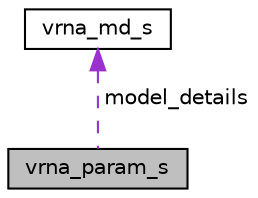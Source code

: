 digraph "vrna_param_s"
{
 // INTERACTIVE_SVG=YES
 // LATEX_PDF_SIZE
  bgcolor="transparent";
  edge [fontname="Helvetica",fontsize="10",labelfontname="Helvetica",labelfontsize="10"];
  node [fontname="Helvetica",fontsize="10",shape=record];
  Node1 [label="vrna_param_s",height=0.2,width=0.4,color="black", fillcolor="grey75", style="filled", fontcolor="black",tooltip="The datastructure that contains temperature scaled energy parameters."];
  Node2 -> Node1 [dir="back",color="darkorchid3",fontsize="10",style="dashed",label=" model_details" ,fontname="Helvetica"];
  Node2 [label="vrna_md_s",height=0.2,width=0.4,color="black",URL="$group__model__details.html#structvrna__md__s",tooltip="The data structure that contains the complete model details used throughout the calculations."];
}
